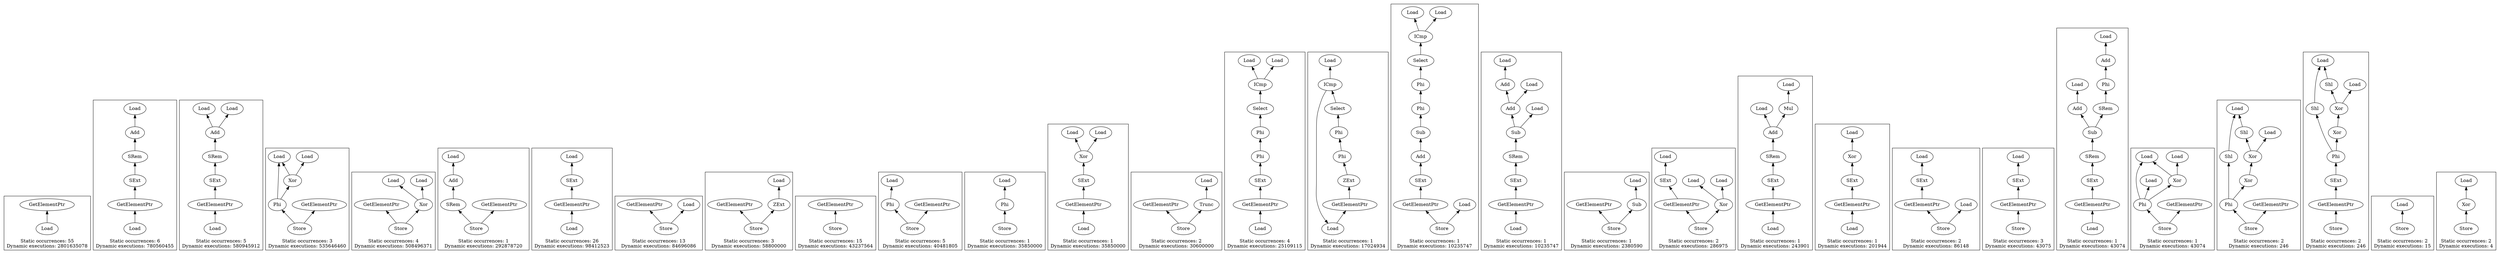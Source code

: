 strict digraph {
rankdir=BT
subgraph {
{
rank=min
"0_42" [label="Load"]
}
"0_41" [label="GetElementPtr"]
"0_42" -> "0_41"
cluster=true
label="Static occurrences: 55\nDynamic executions: 2801635078"
}
subgraph {
"1_85" [label="Add"]
"1_84" [label="Load"]
"1_85" -> "1_84"
"1_88" [label="GetElementPtr"]
"1_87" [label="SExt"]
"1_88" -> "1_87"
{
rank=min
"1_89" [label="Load"]
}
"1_89" -> "1_88"
"1_86" [label="SRem"]
"1_87" -> "1_86"
"1_86" -> "1_85"
cluster=true
label="Static occurrences: 6\nDynamic executions: 780560455"
}
subgraph {
"2_386" [label="Add"]
"2_376" [label="Load"]
"2_386" -> "2_376"
"2_385" [label="Load"]
"2_386" -> "2_385"
"2_389" [label="GetElementPtr"]
"2_388" [label="SExt"]
"2_389" -> "2_388"
{
rank=min
"2_390" [label="Load"]
}
"2_390" -> "2_389"
"2_387" [label="SRem"]
"2_388" -> "2_387"
"2_387" -> "2_386"
cluster=true
label="Static occurrences: 5\nDynamic executions: 580945912"
}
subgraph {
"3_92" [label="Phi"]
"3_80" [label="Load"]
"3_92" -> "3_80"
"3_90" [label="Xor"]
"3_92" -> "3_90"
{
rank=min
"3_93" [label="Store"]
}
"3_74" [label="GetElementPtr"]
"3_93" -> "3_74"
"3_93" -> "3_92"
"3_90" -> "3_80"
"3_89" [label="Load"]
"3_90" -> "3_89"
cluster=true
label="Static occurrences: 3\nDynamic executions: 535646460"
}
subgraph {
{
rank=min
"4_185" [label="Store"]
}
"4_168" [label="GetElementPtr"]
"4_185" -> "4_168"
"4_184" [label="Xor"]
"4_185" -> "4_184"
"4_183" [label="Load"]
"4_184" -> "4_183"
"4_182" [label="Load"]
"4_184" -> "4_182"
cluster=true
label="Static occurrences: 4\nDynamic executions: 508496371"
}
subgraph {
"5_448" [label="Add"]
"5_444" [label="Load"]
"5_448" -> "5_444"
"5_449" [label="SRem"]
"5_449" -> "5_448"
{
rank=min
"5_450" [label="Store"]
}
"5_443" [label="GetElementPtr"]
"5_450" -> "5_443"
"5_450" -> "5_449"
cluster=true
label="Static occurrences: 1\nDynamic executions: 292878720"
}
subgraph {
"6_83" [label="GetElementPtr"]
"6_82" [label="SExt"]
"6_83" -> "6_82"
{
rank=min
"6_84" [label="Load"]
}
"6_84" -> "6_83"
"6_75" [label="Load"]
"6_82" -> "6_75"
cluster=true
label="Static occurrences: 26\nDynamic executions: 98412523"
}
subgraph {
{
rank=min
"7_116" [label="Store"]
}
"7_111" [label="GetElementPtr"]
"7_116" -> "7_111"
"7_115" [label="Load"]
"7_116" -> "7_115"
cluster=true
label="Static occurrences: 13\nDynamic executions: 84696086"
}
subgraph {
{
rank=min
"8_129" [label="Store"]
}
"8_128" [label="GetElementPtr"]
"8_129" -> "8_128"
"8_127" [label="ZExt"]
"8_129" -> "8_127"
"8_126" [label="Load"]
"8_127" -> "8_126"
cluster=true
label="Static occurrences: 3\nDynamic executions: 58800000"
}
subgraph {
{
rank=min
"9_17" [label="Store"]
}
"9_16" [label="GetElementPtr"]
"9_17" -> "9_16"
cluster=true
label="Static occurrences: 15\nDynamic executions: 43237564"
}
subgraph {
"10_364" [label="Phi"]
"10_362" [label="Load"]
"10_364" -> "10_362"
{
rank=min
"10_366" [label="Store"]
}
"10_365" [label="GetElementPtr"]
"10_366" -> "10_365"
"10_366" -> "10_364"
cluster=true
label="Static occurrences: 5\nDynamic executions: 40481805"
}
subgraph {
"11_865" [label="Phi"]
"11_863" [label="Load"]
"11_865" -> "11_863"
{
rank=min
"11_866" [label="Store"]
}
"11_866" -> "11_865"
cluster=true
label="Static occurrences: 1\nDynamic executions: 35850000"
}
subgraph {
"12_832" [label="GetElementPtr"]
"12_831" [label="SExt"]
"12_832" -> "12_831"
{
rank=min
"12_833" [label="Load"]
}
"12_833" -> "12_832"
"12_830" [label="Xor"]
"12_831" -> "12_830"
"12_828" [label="Load"]
"12_830" -> "12_828"
"12_829" [label="Load"]
"12_830" -> "12_829"
cluster=true
label="Static occurrences: 1\nDynamic executions: 35850000"
}
subgraph {
{
rank=min
"13_694" [label="Store"]
}
"13_693" [label="GetElementPtr"]
"13_694" -> "13_693"
"13_692" [label="Trunc"]
"13_694" -> "13_692"
"13_691" [label="Load"]
"13_692" -> "13_691"
cluster=true
label="Static occurrences: 2\nDynamic executions: 30600000"
}
subgraph {
"14_286" [label="GetElementPtr"]
"14_285" [label="SExt"]
"14_286" -> "14_285"
"14_276" [label="ICmp"]
"14_275" [label="Load"]
"14_276" -> "14_275"
"14_273" [label="Load"]
"14_276" -> "14_273"
{
rank=min
"14_287" [label="Load"]
}
"14_287" -> "14_286"
"14_282" [label="Phi"]
"14_279" [label="Phi"]
"14_282" -> "14_279"
"14_277" [label="Select"]
"14_279" -> "14_277"
"14_277" -> "14_276"
"14_285" -> "14_282"
cluster=true
label="Static occurrences: 4\nDynamic executions: 25109115"
}
subgraph {
"15_272" [label="GetElementPtr"]
"15_271" [label="ZExt"]
"15_272" -> "15_271"
"15_276" [label="ICmp"]
"15_275" [label="Load"]
"15_276" -> "15_275"
{
rank=min
"15_273" [label="Load"]
}
"15_276" -> "15_273"
"15_273" -> "15_272"
"15_263" [label="Phi"]
"15_279" [label="Phi"]
"15_263" -> "15_279"
"15_277" [label="Select"]
"15_279" -> "15_277"
"15_277" -> "15_276"
"15_271" -> "15_263"
cluster=true
label="Static occurrences: 1\nDynamic executions: 17024934"
}
subgraph {
"16_325" [label="Add"]
"16_289" [label="Sub"]
"16_325" -> "16_289"
"16_327" [label="GetElementPtr"]
"16_326" [label="SExt"]
"16_327" -> "16_326"
"16_276" [label="ICmp"]
"16_275" [label="Load"]
"16_276" -> "16_275"
"16_273" [label="Load"]
"16_276" -> "16_273"
"16_282" [label="Phi"]
"16_279" [label="Phi"]
"16_282" -> "16_279"
"16_277" [label="Select"]
"16_279" -> "16_277"
"16_277" -> "16_276"
"16_326" -> "16_325"
{
rank=min
"16_328" [label="Store"]
}
"16_328" -> "16_327"
"16_323" [label="Load"]
"16_328" -> "16_323"
"16_289" -> "16_282"
cluster=true
label="Static occurrences: 1\nDynamic executions: 10235747"
}
subgraph {
"17_318" [label="Add"]
"17_299" [label="Add"]
"17_318" -> "17_299"
"17_314" [label="Load"]
"17_318" -> "17_314"
"17_227" [label="Load"]
"17_299" -> "17_227"
"17_322" [label="GetElementPtr"]
"17_321" [label="SExt"]
"17_322" -> "17_321"
{
rank=min
"17_323" [label="Load"]
}
"17_323" -> "17_322"
"17_320" [label="SRem"]
"17_321" -> "17_320"
"17_319" [label="Sub"]
"17_320" -> "17_319"
"17_319" -> "17_318"
"17_317" [label="Load"]
"17_319" -> "17_317"
cluster=true
label="Static occurrences: 1\nDynamic executions: 10235747"
}
subgraph {
{
rank=min
"18_353" [label="Store"]
}
"18_352" [label="GetElementPtr"]
"18_353" -> "18_352"
"18_351" [label="Sub"]
"18_353" -> "18_351"
"18_349" [label="Load"]
"18_351" -> "18_349"
cluster=true
label="Static occurrences: 1\nDynamic executions: 2380590"
}
subgraph {
"19_565" [label="GetElementPtr"]
"19_564" [label="SExt"]
"19_565" -> "19_564"
"19_563" [label="Load"]
"19_564" -> "19_563"
{
rank=min
"19_584" [label="Store"]
}
"19_584" -> "19_565"
"19_583" [label="Xor"]
"19_584" -> "19_583"
"19_582" [label="Load"]
"19_583" -> "19_582"
"19_581" [label="Load"]
"19_583" -> "19_581"
cluster=true
label="Static occurrences: 2\nDynamic executions: 286975"
}
subgraph {
"20_577" [label="Add"]
"20_571" [label="Load"]
"20_577" -> "20_571"
"20_576" [label="Mul"]
"20_577" -> "20_576"
"20_580" [label="GetElementPtr"]
"20_579" [label="SExt"]
"20_580" -> "20_579"
{
rank=min
"20_581" [label="Load"]
}
"20_581" -> "20_580"
"20_574" [label="Load"]
"20_576" -> "20_574"
"20_578" [label="SRem"]
"20_579" -> "20_578"
"20_578" -> "20_577"
cluster=true
label="Static occurrences: 1\nDynamic executions: 243901"
}
subgraph {
"21_611" [label="GetElementPtr"]
"21_610" [label="SExt"]
"21_611" -> "21_610"
{
rank=min
"21_612" [label="Load"]
}
"21_612" -> "21_611"
"21_609" [label="Xor"]
"21_610" -> "21_609"
"21_608" [label="Load"]
"21_609" -> "21_608"
cluster=true
label="Static occurrences: 1\nDynamic executions: 201944"
}
subgraph {
"22_565" [label="GetElementPtr"]
"22_564" [label="SExt"]
"22_565" -> "22_564"
"22_563" [label="Load"]
"22_564" -> "22_563"
{
rank=min
"22_595" [label="Store"]
}
"22_595" -> "22_565"
"22_594" [label="Load"]
"22_595" -> "22_594"
cluster=true
label="Static occurrences: 2\nDynamic executions: 86148"
}
subgraph {
"23_36" [label="GetElementPtr"]
"23_35" [label="SExt"]
"23_36" -> "23_35"
"23_34" [label="Load"]
"23_35" -> "23_34"
{
rank=min
"23_37" [label="Store"]
}
"23_37" -> "23_36"
cluster=true
label="Static occurrences: 3\nDynamic executions: 43075"
}
subgraph {
"24_620" [label="Add"]
"24_594" [label="Load"]
"24_620" -> "24_594"
"24_613" [label="Add"]
"24_612" [label="Load"]
"24_613" -> "24_612"
"24_624" [label="GetElementPtr"]
"24_623" [label="SExt"]
"24_624" -> "24_623"
{
rank=min
"24_625" [label="Load"]
}
"24_625" -> "24_624"
"24_615" [label="Phi"]
"24_615" -> "24_613"
"24_622" [label="SRem"]
"24_623" -> "24_622"
"24_619" [label="SRem"]
"24_619" -> "24_615"
"24_621" [label="Sub"]
"24_622" -> "24_621"
"24_621" -> "24_620"
"24_621" -> "24_619"
cluster=true
label="Static occurrences: 1\nDynamic executions: 43074"
}
subgraph {
"25_504" [label="Phi"]
"25_492" [label="Load"]
"25_504" -> "25_492"
"25_502" [label="Load"]
"25_504" -> "25_502"
"25_497" [label="Xor"]
"25_504" -> "25_497"
{
rank=min
"25_506" [label="Store"]
}
"25_505" [label="GetElementPtr"]
"25_506" -> "25_505"
"25_506" -> "25_504"
"25_497" -> "25_492"
"25_496" [label="Load"]
"25_497" -> "25_496"
cluster=true
label="Static occurrences: 1\nDynamic executions: 43074"
}
subgraph {
"26_52" [label="Phi"]
"26_50" [label="Shl"]
"26_52" -> "26_50"
"26_48" [label="Xor"]
"26_52" -> "26_48"
"26_46" [label="Shl"]
"26_42" [label="Load"]
"26_46" -> "26_42"
"26_50" -> "26_42"
{
rank=min
"26_54" [label="Store"]
}
"26_53" [label="GetElementPtr"]
"26_54" -> "26_53"
"26_54" -> "26_52"
"26_47" [label="Xor"]
"26_45" [label="Load"]
"26_47" -> "26_45"
"26_47" -> "26_46"
"26_48" -> "26_47"
cluster=true
label="Static occurrences: 2\nDynamic executions: 246"
}
subgraph {
"27_56" [label="GetElementPtr"]
"27_55" [label="SExt"]
"27_56" -> "27_55"
"27_52" [label="Phi"]
"27_50" [label="Shl"]
"27_52" -> "27_50"
"27_48" [label="Xor"]
"27_52" -> "27_48"
"27_55" -> "27_52"
"27_46" [label="Shl"]
"27_42" [label="Load"]
"27_46" -> "27_42"
"27_50" -> "27_42"
{
rank=min
"27_58" [label="Store"]
}
"27_58" -> "27_56"
"27_47" [label="Xor"]
"27_45" [label="Load"]
"27_47" -> "27_45"
"27_47" -> "27_46"
"27_48" -> "27_47"
cluster=true
label="Static occurrences: 2\nDynamic executions: 246"
}
subgraph {
{
rank=min
"28_106" [label="Store"]
}
"28_105" [label="Load"]
"28_106" -> "28_105"
cluster=true
label="Static occurrences: 2\nDynamic executions: 15"
}
subgraph {
{
rank=min
"29_28" [label="Store"]
}
"29_27" [label="Xor"]
"29_28" -> "29_27"
"29_26" [label="Load"]
"29_27" -> "29_26"
cluster=true
label="Static occurrences: 2\nDynamic executions: 4"
}
}

